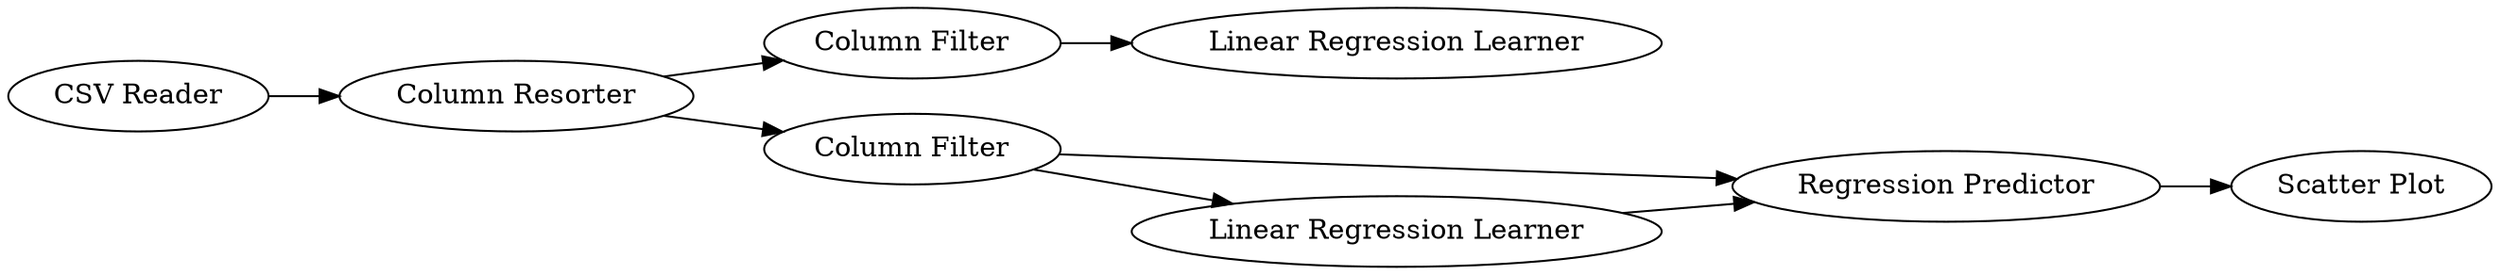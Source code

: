 digraph {
	11 -> 2
	11 -> 14
	9 -> 12
	15 -> 11
	2 -> 3
	6 -> 9
	14 -> 6
	14 -> 9
	9 [label="Regression Predictor"]
	11 [label="Column Resorter"]
	6 [label="Linear Regression Learner"]
	15 [label="CSV Reader"]
	14 [label="Column Filter"]
	3 [label="Linear Regression Learner"]
	2 [label="Column Filter"]
	12 [label="Scatter Plot"]
	rankdir=LR
}
